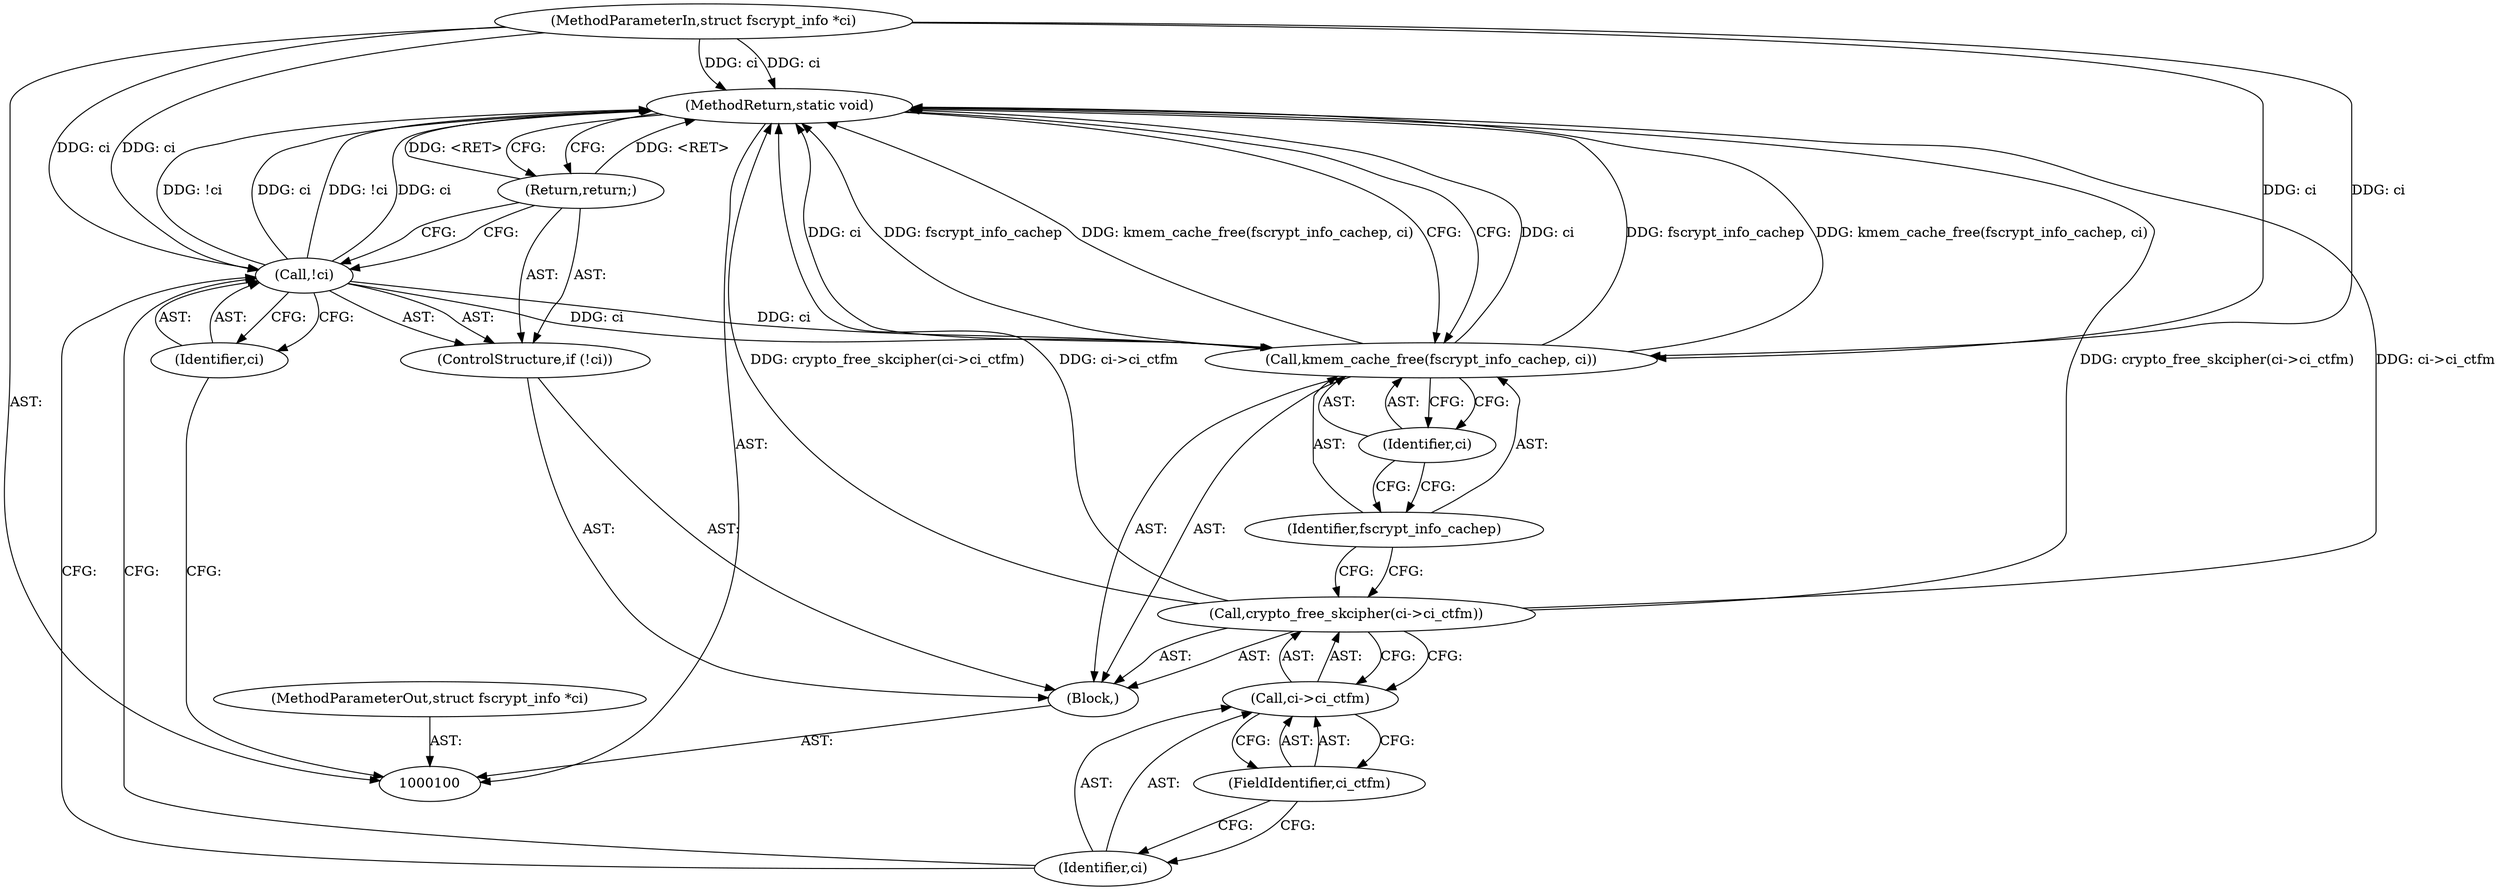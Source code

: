 digraph "0_linux_1b53cf9815bb4744958d41f3795d5d5a1d365e2d_3" {
"1000114" [label="(MethodReturn,static void)"];
"1000101" [label="(MethodParameterIn,struct fscrypt_info *ci)"];
"1000138" [label="(MethodParameterOut,struct fscrypt_info *ci)"];
"1000102" [label="(Block,)"];
"1000103" [label="(ControlStructure,if (!ci))"];
"1000104" [label="(Call,!ci)"];
"1000105" [label="(Identifier,ci)"];
"1000106" [label="(Return,return;)"];
"1000107" [label="(Call,crypto_free_skcipher(ci->ci_ctfm))"];
"1000108" [label="(Call,ci->ci_ctfm)"];
"1000109" [label="(Identifier,ci)"];
"1000110" [label="(FieldIdentifier,ci_ctfm)"];
"1000112" [label="(Identifier,fscrypt_info_cachep)"];
"1000111" [label="(Call,kmem_cache_free(fscrypt_info_cachep, ci))"];
"1000113" [label="(Identifier,ci)"];
"1000114" -> "1000100"  [label="AST: "];
"1000114" -> "1000106"  [label="CFG: "];
"1000114" -> "1000111"  [label="CFG: "];
"1000106" -> "1000114"  [label="DDG: <RET>"];
"1000107" -> "1000114"  [label="DDG: ci->ci_ctfm"];
"1000107" -> "1000114"  [label="DDG: crypto_free_skcipher(ci->ci_ctfm)"];
"1000104" -> "1000114"  [label="DDG: !ci"];
"1000104" -> "1000114"  [label="DDG: ci"];
"1000111" -> "1000114"  [label="DDG: fscrypt_info_cachep"];
"1000111" -> "1000114"  [label="DDG: kmem_cache_free(fscrypt_info_cachep, ci)"];
"1000111" -> "1000114"  [label="DDG: ci"];
"1000101" -> "1000114"  [label="DDG: ci"];
"1000101" -> "1000100"  [label="AST: "];
"1000101" -> "1000114"  [label="DDG: ci"];
"1000101" -> "1000104"  [label="DDG: ci"];
"1000101" -> "1000111"  [label="DDG: ci"];
"1000138" -> "1000100"  [label="AST: "];
"1000102" -> "1000100"  [label="AST: "];
"1000103" -> "1000102"  [label="AST: "];
"1000107" -> "1000102"  [label="AST: "];
"1000111" -> "1000102"  [label="AST: "];
"1000103" -> "1000102"  [label="AST: "];
"1000104" -> "1000103"  [label="AST: "];
"1000106" -> "1000103"  [label="AST: "];
"1000104" -> "1000103"  [label="AST: "];
"1000104" -> "1000105"  [label="CFG: "];
"1000105" -> "1000104"  [label="AST: "];
"1000106" -> "1000104"  [label="CFG: "];
"1000109" -> "1000104"  [label="CFG: "];
"1000104" -> "1000114"  [label="DDG: !ci"];
"1000104" -> "1000114"  [label="DDG: ci"];
"1000101" -> "1000104"  [label="DDG: ci"];
"1000104" -> "1000111"  [label="DDG: ci"];
"1000105" -> "1000104"  [label="AST: "];
"1000105" -> "1000100"  [label="CFG: "];
"1000104" -> "1000105"  [label="CFG: "];
"1000106" -> "1000103"  [label="AST: "];
"1000106" -> "1000104"  [label="CFG: "];
"1000114" -> "1000106"  [label="CFG: "];
"1000106" -> "1000114"  [label="DDG: <RET>"];
"1000107" -> "1000102"  [label="AST: "];
"1000107" -> "1000108"  [label="CFG: "];
"1000108" -> "1000107"  [label="AST: "];
"1000112" -> "1000107"  [label="CFG: "];
"1000107" -> "1000114"  [label="DDG: ci->ci_ctfm"];
"1000107" -> "1000114"  [label="DDG: crypto_free_skcipher(ci->ci_ctfm)"];
"1000108" -> "1000107"  [label="AST: "];
"1000108" -> "1000110"  [label="CFG: "];
"1000109" -> "1000108"  [label="AST: "];
"1000110" -> "1000108"  [label="AST: "];
"1000107" -> "1000108"  [label="CFG: "];
"1000109" -> "1000108"  [label="AST: "];
"1000109" -> "1000104"  [label="CFG: "];
"1000110" -> "1000109"  [label="CFG: "];
"1000110" -> "1000108"  [label="AST: "];
"1000110" -> "1000109"  [label="CFG: "];
"1000108" -> "1000110"  [label="CFG: "];
"1000112" -> "1000111"  [label="AST: "];
"1000112" -> "1000107"  [label="CFG: "];
"1000113" -> "1000112"  [label="CFG: "];
"1000111" -> "1000102"  [label="AST: "];
"1000111" -> "1000113"  [label="CFG: "];
"1000112" -> "1000111"  [label="AST: "];
"1000113" -> "1000111"  [label="AST: "];
"1000114" -> "1000111"  [label="CFG: "];
"1000111" -> "1000114"  [label="DDG: fscrypt_info_cachep"];
"1000111" -> "1000114"  [label="DDG: kmem_cache_free(fscrypt_info_cachep, ci)"];
"1000111" -> "1000114"  [label="DDG: ci"];
"1000104" -> "1000111"  [label="DDG: ci"];
"1000101" -> "1000111"  [label="DDG: ci"];
"1000113" -> "1000111"  [label="AST: "];
"1000113" -> "1000112"  [label="CFG: "];
"1000111" -> "1000113"  [label="CFG: "];
}
